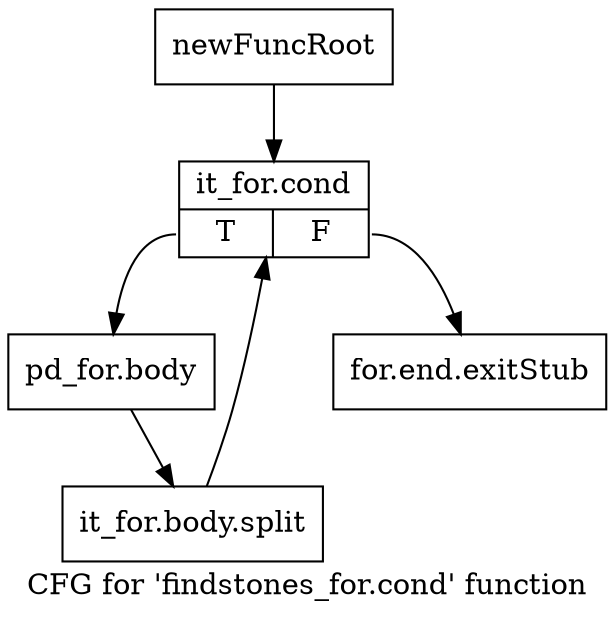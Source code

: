 digraph "CFG for 'findstones_for.cond' function" {
	label="CFG for 'findstones_for.cond' function";

	Node0x3e33500 [shape=record,label="{newFuncRoot}"];
	Node0x3e33500 -> Node0x3e335a0;
	Node0x3e33550 [shape=record,label="{for.end.exitStub}"];
	Node0x3e335a0 [shape=record,label="{it_for.cond|{<s0>T|<s1>F}}"];
	Node0x3e335a0:s0 -> Node0x3e335f0;
	Node0x3e335a0:s1 -> Node0x3e33550;
	Node0x3e335f0 [shape=record,label="{pd_for.body}"];
	Node0x3e335f0 -> Node0x4fa3670;
	Node0x4fa3670 [shape=record,label="{it_for.body.split}"];
	Node0x4fa3670 -> Node0x3e335a0;
}
